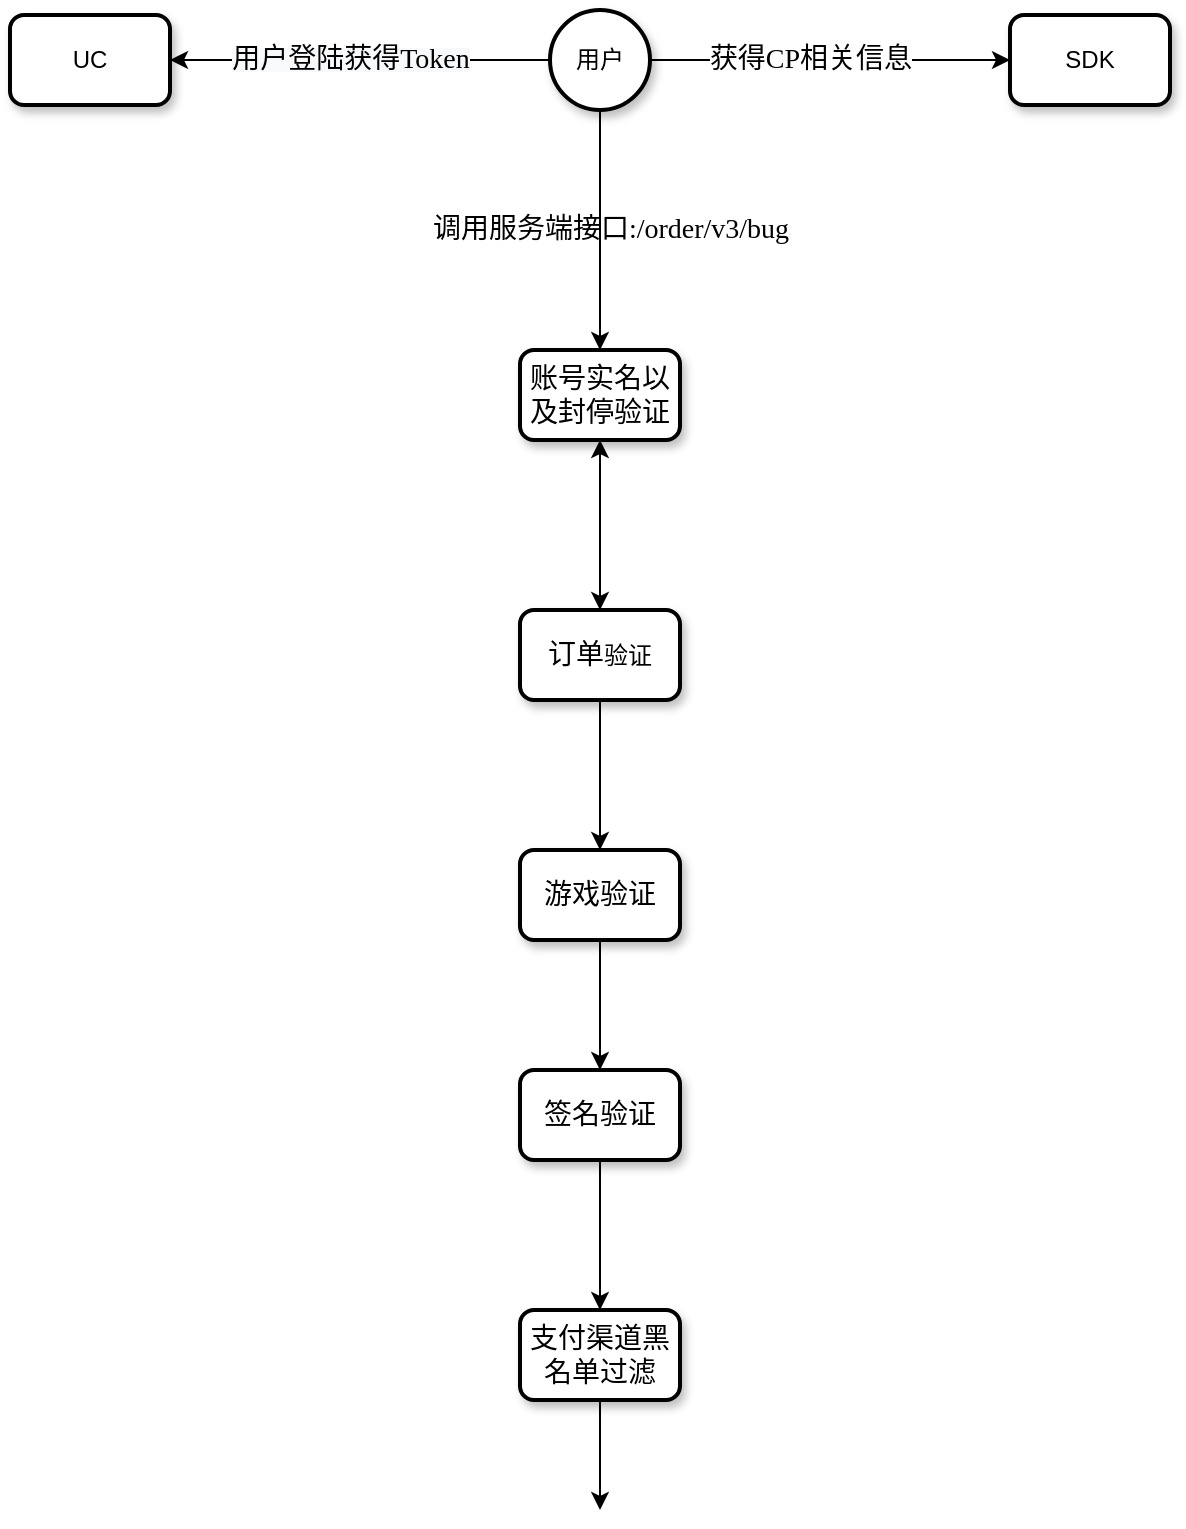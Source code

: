 <mxfile version="17.4.4" type="github">
  <diagram name="Page-1" id="c7558073-3199-34d8-9f00-42111426c3f3">
    <mxGraphModel dx="2246" dy="833" grid="1" gridSize="10" guides="1" tooltips="1" connect="1" arrows="1" fold="1" page="1" pageScale="1" pageWidth="826" pageHeight="1169" background="none" math="0" shadow="0">
      <root>
        <mxCell id="0" />
        <mxCell id="1" parent="0" />
        <mxCell id="kMCAit-QFaL6pi6tvJZl-2" style="edgeStyle=orthogonalEdgeStyle;rounded=0;orthogonalLoop=1;jettySize=auto;html=1;" edge="1" parent="1" source="Xh-UrtxgTZ_Xhu0wJ2Pf-98" target="kMCAit-QFaL6pi6tvJZl-1">
          <mxGeometry relative="1" as="geometry" />
        </mxCell>
        <mxCell id="kMCAit-QFaL6pi6tvJZl-9" value="&lt;span style=&quot;background-color: rgb(248 , 249 , 250)&quot;&gt;&lt;font style=&quot;font-size: 14px&quot; face=&quot;Georgia&quot;&gt;用户登陆获得Token&lt;/font&gt;&lt;/span&gt;" style="edgeLabel;html=1;align=center;verticalAlign=middle;resizable=0;points=[];" vertex="1" connectable="0" parent="kMCAit-QFaL6pi6tvJZl-2">
          <mxGeometry x="0.179" relative="1" as="geometry">
            <mxPoint x="12" as="offset" />
          </mxGeometry>
        </mxCell>
        <mxCell id="kMCAit-QFaL6pi6tvJZl-7" style="edgeStyle=orthogonalEdgeStyle;rounded=0;orthogonalLoop=1;jettySize=auto;html=1;exitX=1;exitY=0.5;exitDx=0;exitDy=0;exitPerimeter=0;entryX=0;entryY=0.5;entryDx=0;entryDy=0;" edge="1" parent="1" source="Xh-UrtxgTZ_Xhu0wJ2Pf-98" target="kMCAit-QFaL6pi6tvJZl-5">
          <mxGeometry relative="1" as="geometry" />
        </mxCell>
        <mxCell id="kMCAit-QFaL6pi6tvJZl-8" value="&lt;font face=&quot;Georgia&quot; style=&quot;font-size: 14px&quot;&gt;获得CP相关信息&lt;/font&gt;" style="edgeLabel;html=1;align=center;verticalAlign=middle;resizable=0;points=[];" vertex="1" connectable="0" parent="kMCAit-QFaL6pi6tvJZl-7">
          <mxGeometry x="-0.356" relative="1" as="geometry">
            <mxPoint x="22" as="offset" />
          </mxGeometry>
        </mxCell>
        <mxCell id="kMCAit-QFaL6pi6tvJZl-10" style="edgeStyle=orthogonalEdgeStyle;rounded=0;orthogonalLoop=1;jettySize=auto;html=1;exitX=0.5;exitY=1;exitDx=0;exitDy=0;exitPerimeter=0;" edge="1" parent="1" source="Xh-UrtxgTZ_Xhu0wJ2Pf-98">
          <mxGeometry relative="1" as="geometry">
            <mxPoint x="115" y="180" as="targetPoint" />
          </mxGeometry>
        </mxCell>
        <mxCell id="Xh-UrtxgTZ_Xhu0wJ2Pf-98" value="用户" style="strokeWidth=2;html=1;shape=mxgraph.flowchart.start_2;whiteSpace=wrap;shadow=1;" parent="1" vertex="1">
          <mxGeometry x="90" y="10" width="50" height="50" as="geometry" />
        </mxCell>
        <mxCell id="kMCAit-QFaL6pi6tvJZl-1" value="UC" style="rounded=1;whiteSpace=wrap;html=1;absoluteArcSize=1;arcSize=14;strokeWidth=2;shadow=1;" vertex="1" parent="1">
          <mxGeometry x="-180" y="12.5" width="80" height="45" as="geometry" />
        </mxCell>
        <mxCell id="kMCAit-QFaL6pi6tvJZl-5" value="SDK" style="rounded=1;whiteSpace=wrap;html=1;absoluteArcSize=1;arcSize=14;strokeWidth=2;shadow=1;" vertex="1" parent="1">
          <mxGeometry x="320" y="12.5" width="80" height="45" as="geometry" />
        </mxCell>
        <mxCell id="kMCAit-QFaL6pi6tvJZl-11" value="&lt;font style=&quot;font-size: 14px&quot; face=&quot;Georgia&quot;&gt;调用服务端接口:/order/v3/bug&lt;/font&gt;" style="text;html=1;align=center;verticalAlign=middle;resizable=0;points=[];autosize=1;strokeColor=none;fillColor=none;" vertex="1" parent="1">
          <mxGeometry x="15" y="110" width="210" height="20" as="geometry" />
        </mxCell>
        <mxCell id="kMCAit-QFaL6pi6tvJZl-13" style="edgeStyle=orthogonalEdgeStyle;rounded=0;orthogonalLoop=1;jettySize=auto;html=1;exitX=0.5;exitY=1;exitDx=0;exitDy=0;fontFamily=Georgia;fontSize=14;" edge="1" parent="1" source="kMCAit-QFaL6pi6tvJZl-12">
          <mxGeometry relative="1" as="geometry">
            <mxPoint x="115" y="310" as="targetPoint" />
          </mxGeometry>
        </mxCell>
        <mxCell id="kMCAit-QFaL6pi6tvJZl-12" value="&lt;font face=&quot;Georgia&quot; style=&quot;font-size: 14px&quot;&gt;账号实名以及封停验证&lt;/font&gt;" style="rounded=1;whiteSpace=wrap;html=1;absoluteArcSize=1;arcSize=14;strokeWidth=2;shadow=1;" vertex="1" parent="1">
          <mxGeometry x="75" y="180" width="80" height="45" as="geometry" />
        </mxCell>
        <mxCell id="kMCAit-QFaL6pi6tvJZl-15" value="" style="edgeStyle=orthogonalEdgeStyle;rounded=0;orthogonalLoop=1;jettySize=auto;html=1;fontFamily=Georgia;fontSize=14;exitX=0.5;exitY=0;exitDx=0;exitDy=0;" edge="1" parent="1" source="kMCAit-QFaL6pi6tvJZl-14" target="kMCAit-QFaL6pi6tvJZl-12">
          <mxGeometry relative="1" as="geometry" />
        </mxCell>
        <mxCell id="kMCAit-QFaL6pi6tvJZl-16" style="edgeStyle=orthogonalEdgeStyle;rounded=0;orthogonalLoop=1;jettySize=auto;html=1;exitX=0.5;exitY=1;exitDx=0;exitDy=0;fontFamily=Georgia;fontSize=14;" edge="1" parent="1" source="kMCAit-QFaL6pi6tvJZl-14">
          <mxGeometry relative="1" as="geometry">
            <mxPoint x="115" y="430" as="targetPoint" />
          </mxGeometry>
        </mxCell>
        <mxCell id="kMCAit-QFaL6pi6tvJZl-14" value="&lt;font style=&quot;font-size: 14px&quot; face=&quot;Georgia&quot;&gt;订单&lt;/font&gt;验证" style="rounded=1;whiteSpace=wrap;html=1;absoluteArcSize=1;arcSize=14;strokeWidth=2;shadow=1;" vertex="1" parent="1">
          <mxGeometry x="75" y="310" width="80" height="45" as="geometry" />
        </mxCell>
        <mxCell id="kMCAit-QFaL6pi6tvJZl-18" style="edgeStyle=orthogonalEdgeStyle;rounded=0;orthogonalLoop=1;jettySize=auto;html=1;exitX=0.5;exitY=1;exitDx=0;exitDy=0;fontFamily=Georgia;fontSize=14;" edge="1" parent="1" source="kMCAit-QFaL6pi6tvJZl-17">
          <mxGeometry relative="1" as="geometry">
            <mxPoint x="115" y="540" as="targetPoint" />
          </mxGeometry>
        </mxCell>
        <mxCell id="kMCAit-QFaL6pi6tvJZl-17" value="&lt;font face=&quot;Georgia&quot;&gt;&lt;span style=&quot;font-size: 14px&quot;&gt;游戏验证&lt;/span&gt;&lt;/font&gt;" style="rounded=1;whiteSpace=wrap;html=1;absoluteArcSize=1;arcSize=14;strokeWidth=2;shadow=1;" vertex="1" parent="1">
          <mxGeometry x="75" y="430" width="80" height="45" as="geometry" />
        </mxCell>
        <mxCell id="kMCAit-QFaL6pi6tvJZl-20" style="edgeStyle=orthogonalEdgeStyle;rounded=0;orthogonalLoop=1;jettySize=auto;html=1;exitX=0.5;exitY=1;exitDx=0;exitDy=0;fontFamily=Georgia;fontSize=14;" edge="1" parent="1" source="kMCAit-QFaL6pi6tvJZl-19">
          <mxGeometry relative="1" as="geometry">
            <mxPoint x="115" y="660" as="targetPoint" />
          </mxGeometry>
        </mxCell>
        <mxCell id="kMCAit-QFaL6pi6tvJZl-19" value="&lt;font face=&quot;Georgia&quot;&gt;&lt;span style=&quot;font-size: 14px&quot;&gt;签名验证&lt;/span&gt;&lt;/font&gt;" style="rounded=1;whiteSpace=wrap;html=1;absoluteArcSize=1;arcSize=14;strokeWidth=2;shadow=1;" vertex="1" parent="1">
          <mxGeometry x="75" y="540" width="80" height="45" as="geometry" />
        </mxCell>
        <mxCell id="kMCAit-QFaL6pi6tvJZl-22" style="edgeStyle=orthogonalEdgeStyle;rounded=0;orthogonalLoop=1;jettySize=auto;html=1;exitX=0.5;exitY=1;exitDx=0;exitDy=0;fontFamily=Georgia;fontSize=14;" edge="1" parent="1" source="kMCAit-QFaL6pi6tvJZl-21">
          <mxGeometry relative="1" as="geometry">
            <mxPoint x="115" y="760" as="targetPoint" />
          </mxGeometry>
        </mxCell>
        <mxCell id="kMCAit-QFaL6pi6tvJZl-21" value="&lt;font face=&quot;Georgia&quot;&gt;&lt;span style=&quot;font-size: 14px&quot;&gt;支付渠道黑名单过滤&lt;/span&gt;&lt;/font&gt;" style="rounded=1;whiteSpace=wrap;html=1;absoluteArcSize=1;arcSize=14;strokeWidth=2;shadow=1;" vertex="1" parent="1">
          <mxGeometry x="75" y="660" width="80" height="45" as="geometry" />
        </mxCell>
      </root>
    </mxGraphModel>
  </diagram>
</mxfile>
